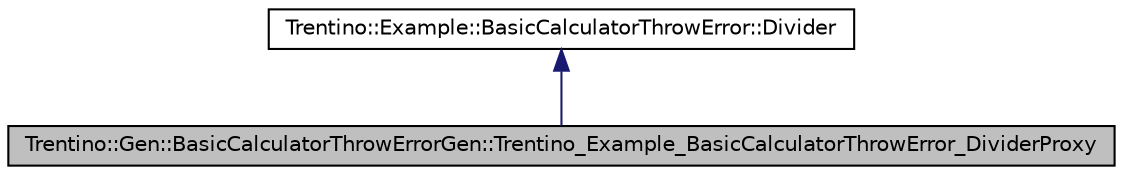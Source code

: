 digraph G
{
  edge [fontname="Helvetica",fontsize="10",labelfontname="Helvetica",labelfontsize="10"];
  node [fontname="Helvetica",fontsize="10",shape=record];
  Node1 [label="Trentino::Gen::BasicCalculatorThrowErrorGen::Trentino_Example_BasicCalculatorThrowError_DividerProxy",height=0.2,width=0.4,color="black", fillcolor="grey75", style="filled" fontcolor="black"];
  Node2 -> Node1 [dir="back",color="midnightblue",fontsize="10",style="solid",fontname="Helvetica"];
  Node2 [label="Trentino::Example::BasicCalculatorThrowError::Divider",height=0.2,width=0.4,color="black", fillcolor="white", style="filled",URL="$class_trentino_1_1_example_1_1_basic_calculator_throw_error_1_1_divider.html",tooltip="Divider interface testcode."];
}
